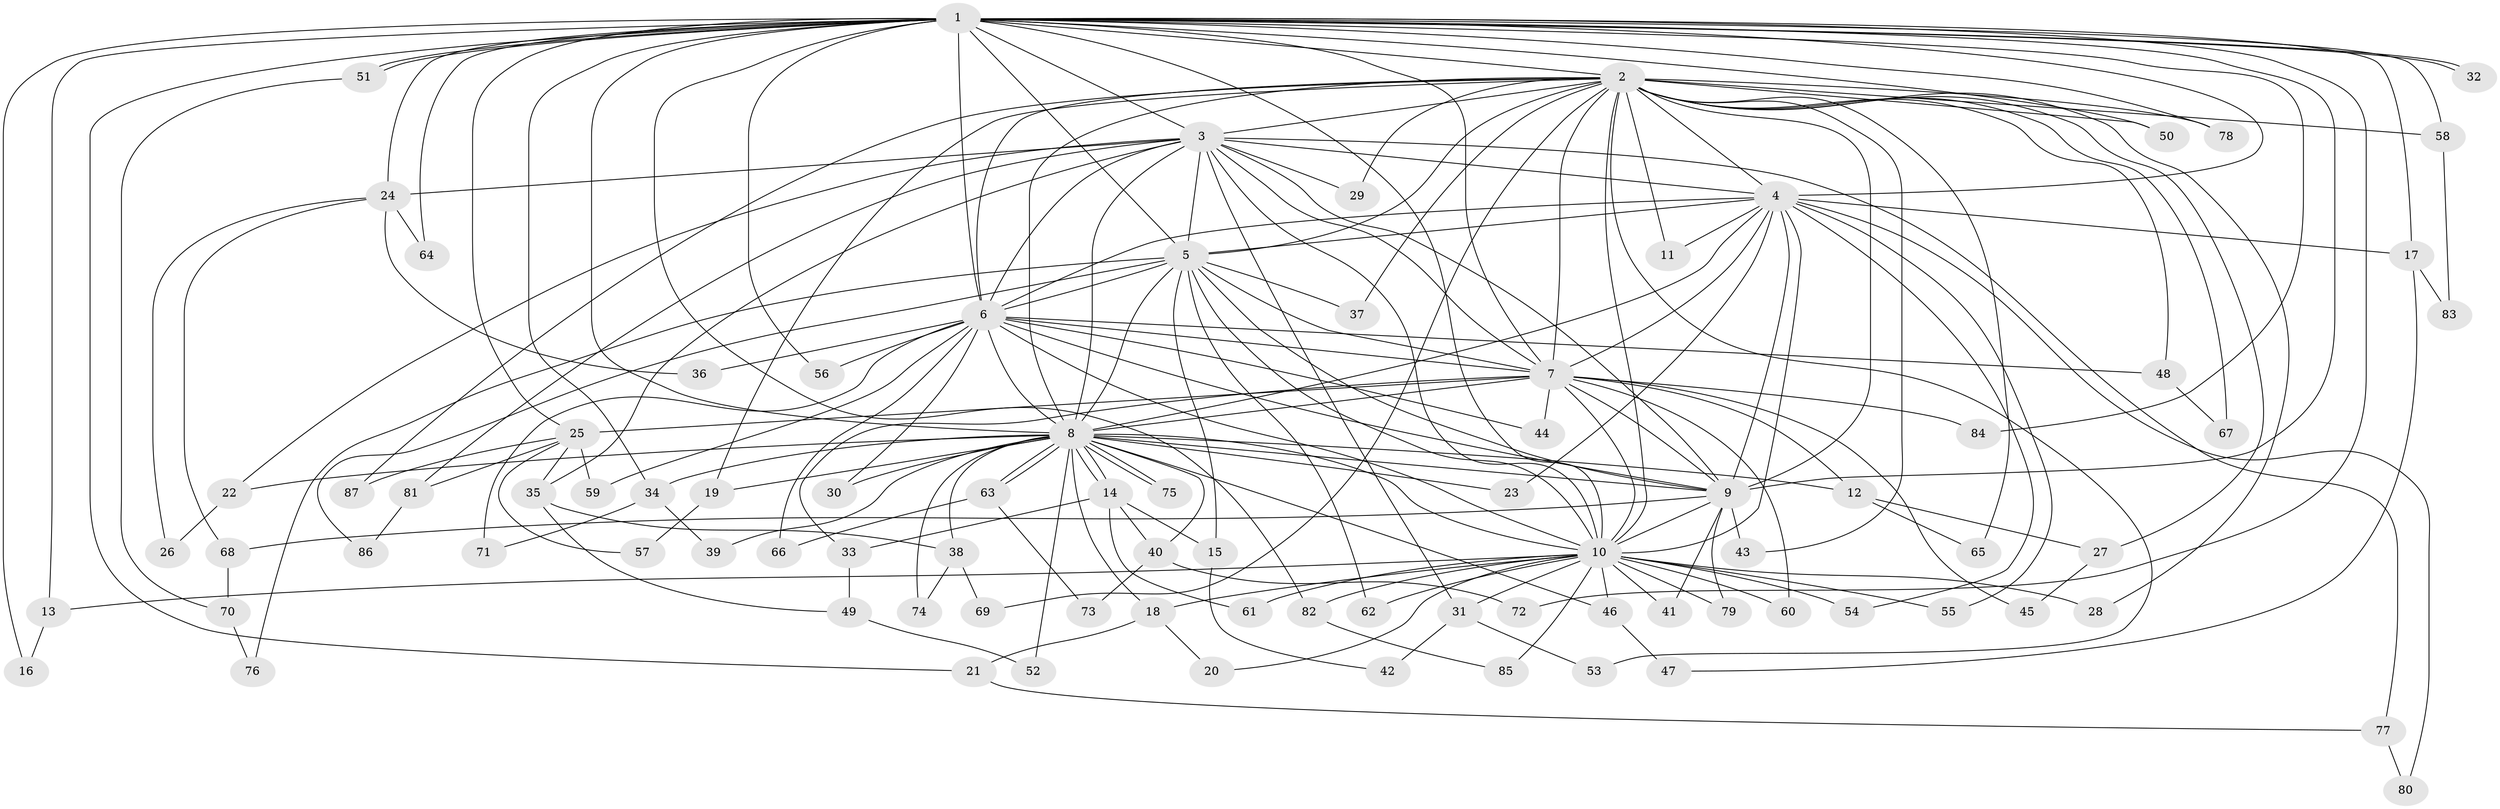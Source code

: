 // coarse degree distribution, {22: 0.022222222222222223, 20: 0.022222222222222223, 12: 0.022222222222222223, 13: 0.022222222222222223, 11: 0.044444444444444446, 16: 0.022222222222222223, 21: 0.022222222222222223, 9: 0.022222222222222223, 2: 0.4, 5: 0.044444444444444446, 3: 0.13333333333333333, 4: 0.1111111111111111, 7: 0.022222222222222223, 6: 0.044444444444444446, 1: 0.044444444444444446}
// Generated by graph-tools (version 1.1) at 2025/49/03/04/25 22:49:33]
// undirected, 87 vertices, 199 edges
graph export_dot {
  node [color=gray90,style=filled];
  1;
  2;
  3;
  4;
  5;
  6;
  7;
  8;
  9;
  10;
  11;
  12;
  13;
  14;
  15;
  16;
  17;
  18;
  19;
  20;
  21;
  22;
  23;
  24;
  25;
  26;
  27;
  28;
  29;
  30;
  31;
  32;
  33;
  34;
  35;
  36;
  37;
  38;
  39;
  40;
  41;
  42;
  43;
  44;
  45;
  46;
  47;
  48;
  49;
  50;
  51;
  52;
  53;
  54;
  55;
  56;
  57;
  58;
  59;
  60;
  61;
  62;
  63;
  64;
  65;
  66;
  67;
  68;
  69;
  70;
  71;
  72;
  73;
  74;
  75;
  76;
  77;
  78;
  79;
  80;
  81;
  82;
  83;
  84;
  85;
  86;
  87;
  1 -- 2;
  1 -- 3;
  1 -- 4;
  1 -- 5;
  1 -- 6;
  1 -- 7;
  1 -- 8;
  1 -- 9;
  1 -- 10;
  1 -- 13;
  1 -- 16;
  1 -- 17;
  1 -- 21;
  1 -- 24;
  1 -- 25;
  1 -- 32;
  1 -- 32;
  1 -- 34;
  1 -- 50;
  1 -- 51;
  1 -- 51;
  1 -- 56;
  1 -- 58;
  1 -- 64;
  1 -- 72;
  1 -- 78;
  1 -- 82;
  1 -- 84;
  2 -- 3;
  2 -- 4;
  2 -- 5;
  2 -- 6;
  2 -- 7;
  2 -- 8;
  2 -- 9;
  2 -- 10;
  2 -- 11;
  2 -- 19;
  2 -- 27;
  2 -- 28;
  2 -- 29;
  2 -- 37;
  2 -- 43;
  2 -- 48;
  2 -- 50;
  2 -- 53;
  2 -- 58;
  2 -- 65;
  2 -- 67;
  2 -- 69;
  2 -- 78;
  2 -- 87;
  3 -- 4;
  3 -- 5;
  3 -- 6;
  3 -- 7;
  3 -- 8;
  3 -- 9;
  3 -- 10;
  3 -- 22;
  3 -- 24;
  3 -- 29;
  3 -- 31;
  3 -- 35;
  3 -- 77;
  3 -- 81;
  4 -- 5;
  4 -- 6;
  4 -- 7;
  4 -- 8;
  4 -- 9;
  4 -- 10;
  4 -- 11;
  4 -- 17;
  4 -- 23;
  4 -- 54;
  4 -- 55;
  4 -- 80;
  5 -- 6;
  5 -- 7;
  5 -- 8;
  5 -- 9;
  5 -- 10;
  5 -- 15;
  5 -- 37;
  5 -- 62;
  5 -- 76;
  5 -- 86;
  6 -- 7;
  6 -- 8;
  6 -- 9;
  6 -- 10;
  6 -- 30;
  6 -- 36;
  6 -- 44;
  6 -- 48;
  6 -- 56;
  6 -- 59;
  6 -- 66;
  6 -- 71;
  7 -- 8;
  7 -- 9;
  7 -- 10;
  7 -- 12;
  7 -- 25;
  7 -- 33;
  7 -- 44;
  7 -- 45;
  7 -- 60;
  7 -- 84;
  8 -- 9;
  8 -- 10;
  8 -- 12;
  8 -- 14;
  8 -- 14;
  8 -- 18;
  8 -- 19;
  8 -- 22;
  8 -- 23;
  8 -- 30;
  8 -- 34;
  8 -- 38;
  8 -- 39;
  8 -- 40;
  8 -- 46;
  8 -- 52;
  8 -- 63;
  8 -- 63;
  8 -- 74;
  8 -- 75;
  8 -- 75;
  9 -- 10;
  9 -- 41;
  9 -- 43;
  9 -- 68;
  9 -- 79;
  10 -- 13;
  10 -- 18;
  10 -- 20;
  10 -- 28;
  10 -- 31;
  10 -- 41;
  10 -- 46;
  10 -- 54;
  10 -- 55;
  10 -- 60;
  10 -- 61;
  10 -- 62;
  10 -- 79;
  10 -- 82;
  10 -- 85;
  12 -- 27;
  12 -- 65;
  13 -- 16;
  14 -- 15;
  14 -- 33;
  14 -- 40;
  14 -- 61;
  15 -- 42;
  17 -- 47;
  17 -- 83;
  18 -- 20;
  18 -- 21;
  19 -- 57;
  21 -- 77;
  22 -- 26;
  24 -- 26;
  24 -- 36;
  24 -- 64;
  24 -- 68;
  25 -- 35;
  25 -- 57;
  25 -- 59;
  25 -- 81;
  25 -- 87;
  27 -- 45;
  31 -- 42;
  31 -- 53;
  33 -- 49;
  34 -- 39;
  34 -- 71;
  35 -- 38;
  35 -- 49;
  38 -- 69;
  38 -- 74;
  40 -- 72;
  40 -- 73;
  46 -- 47;
  48 -- 67;
  49 -- 52;
  51 -- 70;
  58 -- 83;
  63 -- 66;
  63 -- 73;
  68 -- 70;
  70 -- 76;
  77 -- 80;
  81 -- 86;
  82 -- 85;
}

